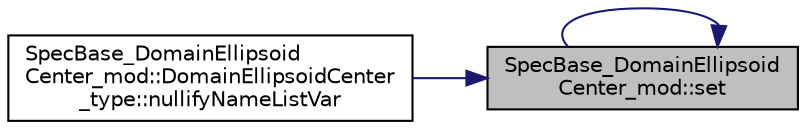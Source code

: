 digraph "SpecBase_DomainEllipsoidCenter_mod::set"
{
 // LATEX_PDF_SIZE
  edge [fontname="Helvetica",fontsize="10",labelfontname="Helvetica",labelfontsize="10"];
  node [fontname="Helvetica",fontsize="10",shape=record];
  rankdir="RL";
  Node1 [label="SpecBase_DomainEllipsoid\lCenter_mod::set",height=0.2,width=0.4,color="black", fillcolor="grey75", style="filled", fontcolor="black",tooltip=" "];
  Node1 -> Node2 [dir="back",color="midnightblue",fontsize="10",style="solid"];
  Node2 [label="SpecBase_DomainEllipsoid\lCenter_mod::DomainEllipsoidCenter\l_type::nullifyNameListVar",height=0.2,width=0.4,color="black", fillcolor="white", style="filled",URL="$structSpecBase__DomainEllipsoidCenter__mod_1_1DomainEllipsoidCenter__type.html#aa3235bb26e7d44b25e1bfd2961752573",tooltip=" "];
  Node1 -> Node1 [dir="back",color="midnightblue",fontsize="10",style="solid"];
}
